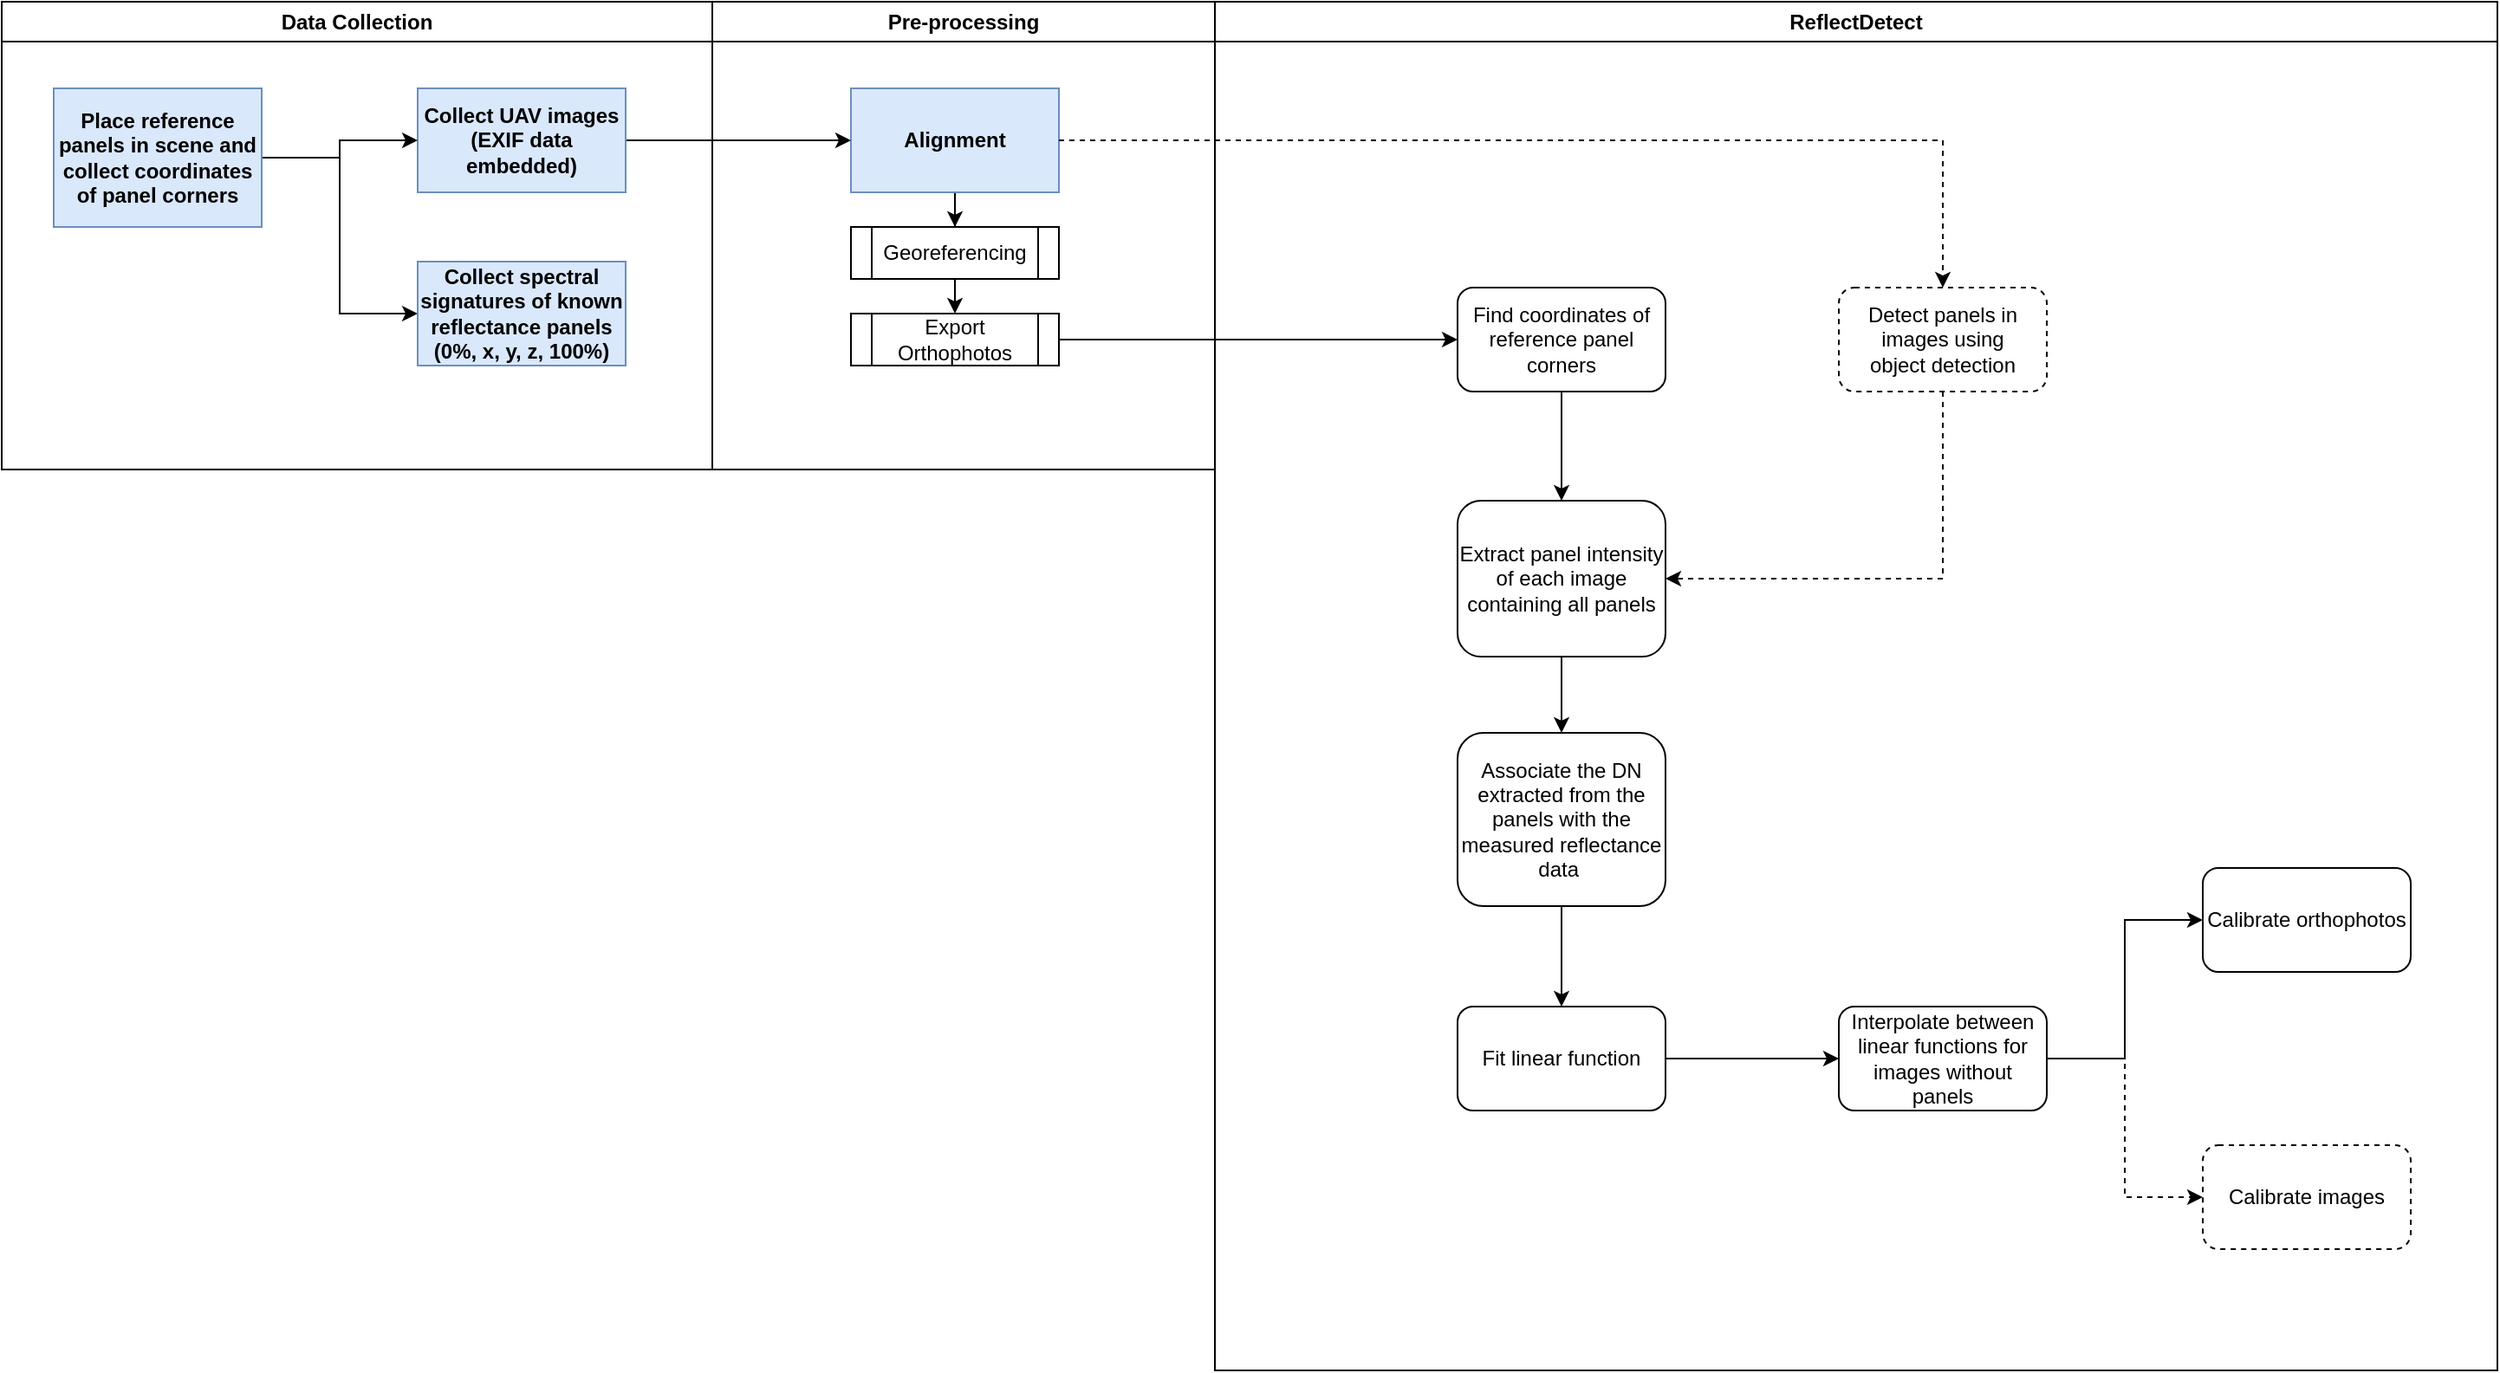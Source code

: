 <mxfile version="24.6.3" type="github">
  <diagram name="Page-1" id="fXdbvRqRzx_6RrFymYvP">
    <mxGraphModel dx="3163" dy="892" grid="1" gridSize="10" guides="1" tooltips="1" connect="1" arrows="1" fold="1" page="1" pageScale="1" pageWidth="850" pageHeight="1100" math="0" shadow="0">
      <root>
        <mxCell id="0" />
        <mxCell id="1" parent="0" />
        <mxCell id="GMZTZUK8FvGoUD8qmyYf-41" value="Pre-processing" style="swimlane;whiteSpace=wrap;html=1;" parent="1" vertex="1">
          <mxGeometry x="-300" width="290" height="270" as="geometry" />
        </mxCell>
        <mxCell id="GMZTZUK8FvGoUD8qmyYf-62" style="edgeStyle=orthogonalEdgeStyle;rounded=0;orthogonalLoop=1;jettySize=auto;html=1;entryX=0.5;entryY=0;entryDx=0;entryDy=0;" parent="GMZTZUK8FvGoUD8qmyYf-41" source="GMZTZUK8FvGoUD8qmyYf-42" target="GMZTZUK8FvGoUD8qmyYf-55" edge="1">
          <mxGeometry relative="1" as="geometry" />
        </mxCell>
        <mxCell id="GMZTZUK8FvGoUD8qmyYf-42" value="Alignment" style="rounded=0;whiteSpace=wrap;html=1;fontStyle=1;fillColor=#dae8fc;strokeColor=#6c8ebf;" parent="GMZTZUK8FvGoUD8qmyYf-41" vertex="1">
          <mxGeometry x="80" y="50" width="120" height="60" as="geometry" />
        </mxCell>
        <mxCell id="GMZTZUK8FvGoUD8qmyYf-63" style="edgeStyle=orthogonalEdgeStyle;rounded=0;orthogonalLoop=1;jettySize=auto;html=1;exitX=0.5;exitY=1;exitDx=0;exitDy=0;entryX=0.5;entryY=0;entryDx=0;entryDy=0;" parent="GMZTZUK8FvGoUD8qmyYf-41" source="GMZTZUK8FvGoUD8qmyYf-55" target="GMZTZUK8FvGoUD8qmyYf-59" edge="1">
          <mxGeometry relative="1" as="geometry">
            <mxPoint x="140.0" y="195" as="targetPoint" />
          </mxGeometry>
        </mxCell>
        <mxCell id="GMZTZUK8FvGoUD8qmyYf-55" value="Georeferencing" style="shape=process;whiteSpace=wrap;html=1;backgroundOutline=1;" parent="GMZTZUK8FvGoUD8qmyYf-41" vertex="1">
          <mxGeometry x="80" y="130" width="120" height="30" as="geometry" />
        </mxCell>
        <mxCell id="GMZTZUK8FvGoUD8qmyYf-59" value="Export Orthophotos" style="shape=process;whiteSpace=wrap;html=1;backgroundOutline=1;" parent="GMZTZUK8FvGoUD8qmyYf-41" vertex="1">
          <mxGeometry x="80" y="180" width="120" height="30" as="geometry" />
        </mxCell>
        <mxCell id="GMZTZUK8FvGoUD8qmyYf-49" style="edgeStyle=orthogonalEdgeStyle;rounded=0;orthogonalLoop=1;jettySize=auto;html=1;" parent="1" source="GMZTZUK8FvGoUD8qmyYf-3" target="GMZTZUK8FvGoUD8qmyYf-42" edge="1">
          <mxGeometry relative="1" as="geometry" />
        </mxCell>
        <mxCell id="GMZTZUK8FvGoUD8qmyYf-43" value="ReflectDetect" style="swimlane;whiteSpace=wrap;html=1;" parent="1" vertex="1">
          <mxGeometry x="-10" width="740" height="790" as="geometry" />
        </mxCell>
        <mxCell id="cwKZqD7MPk4A5C6JW0vf-3" style="edgeStyle=orthogonalEdgeStyle;rounded=0;orthogonalLoop=1;jettySize=auto;html=1;exitX=0.5;exitY=1;exitDx=0;exitDy=0;entryX=0.5;entryY=0;entryDx=0;entryDy=0;" edge="1" parent="GMZTZUK8FvGoUD8qmyYf-43" source="GMZTZUK8FvGoUD8qmyYf-10" target="GMZTZUK8FvGoUD8qmyYf-19">
          <mxGeometry relative="1" as="geometry" />
        </mxCell>
        <mxCell id="GMZTZUK8FvGoUD8qmyYf-10" value="Find coordinates of reference panel corners " style="rounded=1;whiteSpace=wrap;html=1;" parent="GMZTZUK8FvGoUD8qmyYf-43" vertex="1">
          <mxGeometry x="140" y="165" width="120" height="60" as="geometry" />
        </mxCell>
        <mxCell id="GMZTZUK8FvGoUD8qmyYf-76" style="edgeStyle=orthogonalEdgeStyle;rounded=0;orthogonalLoop=1;jettySize=auto;html=1;entryX=0.5;entryY=0;entryDx=0;entryDy=0;" parent="GMZTZUK8FvGoUD8qmyYf-43" source="GMZTZUK8FvGoUD8qmyYf-19" target="GMZTZUK8FvGoUD8qmyYf-75" edge="1">
          <mxGeometry relative="1" as="geometry" />
        </mxCell>
        <mxCell id="GMZTZUK8FvGoUD8qmyYf-19" value="&lt;div&gt;Extract panel intensity of each image containing all panels &lt;br&gt;&lt;/div&gt;" style="rounded=1;whiteSpace=wrap;html=1;" parent="GMZTZUK8FvGoUD8qmyYf-43" vertex="1">
          <mxGeometry x="140" y="288" width="120" height="90" as="geometry" />
        </mxCell>
        <mxCell id="cwKZqD7MPk4A5C6JW0vf-4" style="edgeStyle=orthogonalEdgeStyle;rounded=0;orthogonalLoop=1;jettySize=auto;html=1;exitX=0.5;exitY=1;exitDx=0;exitDy=0;entryX=0.5;entryY=0;entryDx=0;entryDy=0;" edge="1" parent="GMZTZUK8FvGoUD8qmyYf-43" source="GMZTZUK8FvGoUD8qmyYf-75" target="GMZTZUK8FvGoUD8qmyYf-31">
          <mxGeometry relative="1" as="geometry" />
        </mxCell>
        <mxCell id="GMZTZUK8FvGoUD8qmyYf-75" value="Associate the DN extracted from the panels with the measured reflectance data&amp;nbsp; " style="rounded=1;whiteSpace=wrap;html=1;" parent="GMZTZUK8FvGoUD8qmyYf-43" vertex="1">
          <mxGeometry x="140" y="422" width="120" height="100" as="geometry" />
        </mxCell>
        <mxCell id="GMZTZUK8FvGoUD8qmyYf-79" style="edgeStyle=orthogonalEdgeStyle;rounded=0;orthogonalLoop=1;jettySize=auto;html=1;exitX=0.5;exitY=1;exitDx=0;exitDy=0;dashed=1;entryX=1;entryY=0.5;entryDx=0;entryDy=0;" parent="GMZTZUK8FvGoUD8qmyYf-43" source="GMZTZUK8FvGoUD8qmyYf-77" target="GMZTZUK8FvGoUD8qmyYf-19" edge="1">
          <mxGeometry relative="1" as="geometry">
            <mxPoint x="280" y="255" as="targetPoint" />
          </mxGeometry>
        </mxCell>
        <mxCell id="GMZTZUK8FvGoUD8qmyYf-77" value="&lt;div&gt;Detect panels in images using &lt;br&gt;&lt;/div&gt;object detection" style="rounded=1;whiteSpace=wrap;html=1;dashed=1;" parent="GMZTZUK8FvGoUD8qmyYf-43" vertex="1">
          <mxGeometry x="360" y="165" width="120" height="60" as="geometry" />
        </mxCell>
        <mxCell id="GMZTZUK8FvGoUD8qmyYf-31" value="Fit linear function" style="rounded=1;whiteSpace=wrap;html=1;" parent="GMZTZUK8FvGoUD8qmyYf-43" vertex="1">
          <mxGeometry x="140" y="580" width="120" height="60" as="geometry" />
        </mxCell>
        <mxCell id="GMZTZUK8FvGoUD8qmyYf-33" value="Calibrate orthophotos" style="rounded=1;whiteSpace=wrap;html=1;" parent="GMZTZUK8FvGoUD8qmyYf-43" vertex="1">
          <mxGeometry x="570" y="500" width="120" height="60" as="geometry" />
        </mxCell>
        <mxCell id="GMZTZUK8FvGoUD8qmyYf-30" style="edgeStyle=orthogonalEdgeStyle;rounded=0;orthogonalLoop=1;jettySize=auto;html=1;exitX=1;exitY=0.5;exitDx=0;exitDy=0;entryX=0;entryY=0.5;entryDx=0;entryDy=0;" parent="GMZTZUK8FvGoUD8qmyYf-43" source="cwKZqD7MPk4A5C6JW0vf-1" target="GMZTZUK8FvGoUD8qmyYf-33" edge="1">
          <mxGeometry relative="1" as="geometry" />
        </mxCell>
        <mxCell id="GMZTZUK8FvGoUD8qmyYf-32" value="&lt;div&gt;Calibrate images&lt;/div&gt;" style="rounded=1;whiteSpace=wrap;html=1;dashed=1;" parent="GMZTZUK8FvGoUD8qmyYf-43" vertex="1">
          <mxGeometry x="570" y="660" width="120" height="60" as="geometry" />
        </mxCell>
        <mxCell id="cwKZqD7MPk4A5C6JW0vf-2" value="" style="edgeStyle=orthogonalEdgeStyle;rounded=0;orthogonalLoop=1;jettySize=auto;html=1;exitX=1;exitY=0.5;exitDx=0;exitDy=0;entryX=0;entryY=0.5;entryDx=0;entryDy=0;" edge="1" parent="GMZTZUK8FvGoUD8qmyYf-43" source="GMZTZUK8FvGoUD8qmyYf-31" target="cwKZqD7MPk4A5C6JW0vf-1">
          <mxGeometry relative="1" as="geometry">
            <mxPoint x="410" y="680" as="sourcePoint" />
            <mxPoint x="690" y="520" as="targetPoint" />
          </mxGeometry>
        </mxCell>
        <mxCell id="cwKZqD7MPk4A5C6JW0vf-5" style="edgeStyle=orthogonalEdgeStyle;rounded=0;orthogonalLoop=1;jettySize=auto;html=1;exitX=1;exitY=0.5;exitDx=0;exitDy=0;entryX=0;entryY=0.5;entryDx=0;entryDy=0;dashed=1;" edge="1" parent="GMZTZUK8FvGoUD8qmyYf-43" source="cwKZqD7MPk4A5C6JW0vf-1" target="GMZTZUK8FvGoUD8qmyYf-32">
          <mxGeometry relative="1" as="geometry" />
        </mxCell>
        <mxCell id="cwKZqD7MPk4A5C6JW0vf-1" value="Interpolate between linear functions for images without panels" style="rounded=1;whiteSpace=wrap;html=1;" vertex="1" parent="GMZTZUK8FvGoUD8qmyYf-43">
          <mxGeometry x="360" y="580" width="120" height="60" as="geometry" />
        </mxCell>
        <mxCell id="GMZTZUK8FvGoUD8qmyYf-61" style="edgeStyle=orthogonalEdgeStyle;rounded=0;orthogonalLoop=1;jettySize=auto;html=1;entryX=0;entryY=0.5;entryDx=0;entryDy=0;" parent="1" source="GMZTZUK8FvGoUD8qmyYf-59" target="GMZTZUK8FvGoUD8qmyYf-10" edge="1">
          <mxGeometry relative="1" as="geometry">
            <mxPoint x="80" y="80" as="targetPoint" />
          </mxGeometry>
        </mxCell>
        <mxCell id="GMZTZUK8FvGoUD8qmyYf-64" value="Data Collection" style="swimlane;whiteSpace=wrap;html=1;" parent="1" vertex="1">
          <mxGeometry x="-710" width="410" height="270" as="geometry" />
        </mxCell>
        <mxCell id="GMZTZUK8FvGoUD8qmyYf-3" value="&lt;div&gt;Collect UAV images (EXIF data embedded)&lt;br&gt;&lt;/div&gt;" style="rounded=0;whiteSpace=wrap;html=1;fontStyle=1;fillColor=#dae8fc;strokeColor=#6c8ebf;" parent="GMZTZUK8FvGoUD8qmyYf-64" vertex="1">
          <mxGeometry x="240" y="50" width="120" height="60" as="geometry" />
        </mxCell>
        <mxCell id="GMZTZUK8FvGoUD8qmyYf-66" style="edgeStyle=orthogonalEdgeStyle;rounded=0;orthogonalLoop=1;jettySize=auto;html=1;entryX=0;entryY=0.5;entryDx=0;entryDy=0;" parent="GMZTZUK8FvGoUD8qmyYf-64" source="GMZTZUK8FvGoUD8qmyYf-65" target="GMZTZUK8FvGoUD8qmyYf-3" edge="1">
          <mxGeometry relative="1" as="geometry" />
        </mxCell>
        <mxCell id="GMZTZUK8FvGoUD8qmyYf-70" style="edgeStyle=orthogonalEdgeStyle;rounded=0;orthogonalLoop=1;jettySize=auto;html=1;entryX=0;entryY=0.5;entryDx=0;entryDy=0;" parent="GMZTZUK8FvGoUD8qmyYf-64" source="GMZTZUK8FvGoUD8qmyYf-65" target="GMZTZUK8FvGoUD8qmyYf-69" edge="1">
          <mxGeometry relative="1" as="geometry" />
        </mxCell>
        <mxCell id="GMZTZUK8FvGoUD8qmyYf-65" value="&lt;div&gt;Place reference panels in scene and collect coordinates of panel corners &lt;br&gt;&lt;/div&gt;" style="rounded=0;whiteSpace=wrap;html=1;fontStyle=1;fillColor=#dae8fc;strokeColor=#6c8ebf;" parent="GMZTZUK8FvGoUD8qmyYf-64" vertex="1">
          <mxGeometry x="30" y="50" width="120" height="80" as="geometry" />
        </mxCell>
        <mxCell id="GMZTZUK8FvGoUD8qmyYf-69" value="Collect spectral signatures of known reflectance panels (0%, x, y, z, 100%)" style="rounded=0;whiteSpace=wrap;html=1;fontStyle=1;fillColor=#dae8fc;strokeColor=#6c8ebf;" parent="GMZTZUK8FvGoUD8qmyYf-64" vertex="1">
          <mxGeometry x="240" y="150" width="120" height="60" as="geometry" />
        </mxCell>
        <mxCell id="cwKZqD7MPk4A5C6JW0vf-6" style="edgeStyle=orthogonalEdgeStyle;rounded=0;orthogonalLoop=1;jettySize=auto;html=1;exitX=1;exitY=0.5;exitDx=0;exitDy=0;entryX=0.5;entryY=0;entryDx=0;entryDy=0;dashed=1;" edge="1" parent="1" source="GMZTZUK8FvGoUD8qmyYf-42" target="GMZTZUK8FvGoUD8qmyYf-77">
          <mxGeometry relative="1" as="geometry" />
        </mxCell>
      </root>
    </mxGraphModel>
  </diagram>
</mxfile>
